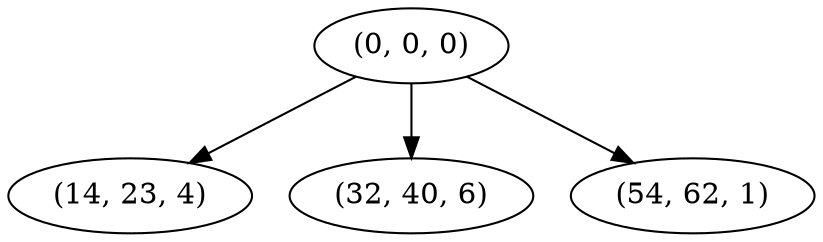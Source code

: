digraph tree {
    "(0, 0, 0)";
    "(14, 23, 4)";
    "(32, 40, 6)";
    "(54, 62, 1)";
    "(0, 0, 0)" -> "(14, 23, 4)";
    "(0, 0, 0)" -> "(32, 40, 6)";
    "(0, 0, 0)" -> "(54, 62, 1)";
}
